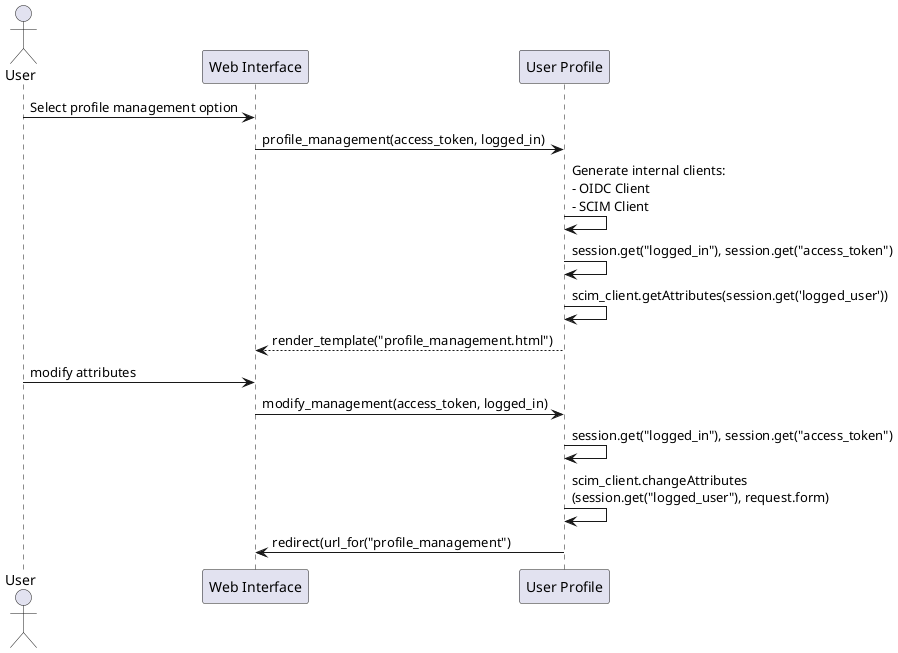 @startuml
actor User
participant "Web Interface" as web
participant "User Profile" as bb

User -> web: Select profile management option
web -> bb: profile_management(access_token, logged_in)

bb -> bb: Generate internal clients:\n- OIDC Client\n- SCIM Client
bb -> bb: session.get("logged_in"), session.get("access_token")

bb -> bb: scim_client.getAttributes(session.get('logged_user'))

bb --> web: render_template("profile_management.html")

User -> web: modify attributes

web -> bb: modify_management(access_token, logged_in)

bb -> bb: session.get("logged_in"), session.get("access_token")
bb -> bb: scim_client.changeAttributes\n(session.get("logged_user"), request.form)

bb -> web: redirect(url_for("profile_management")
@enduml